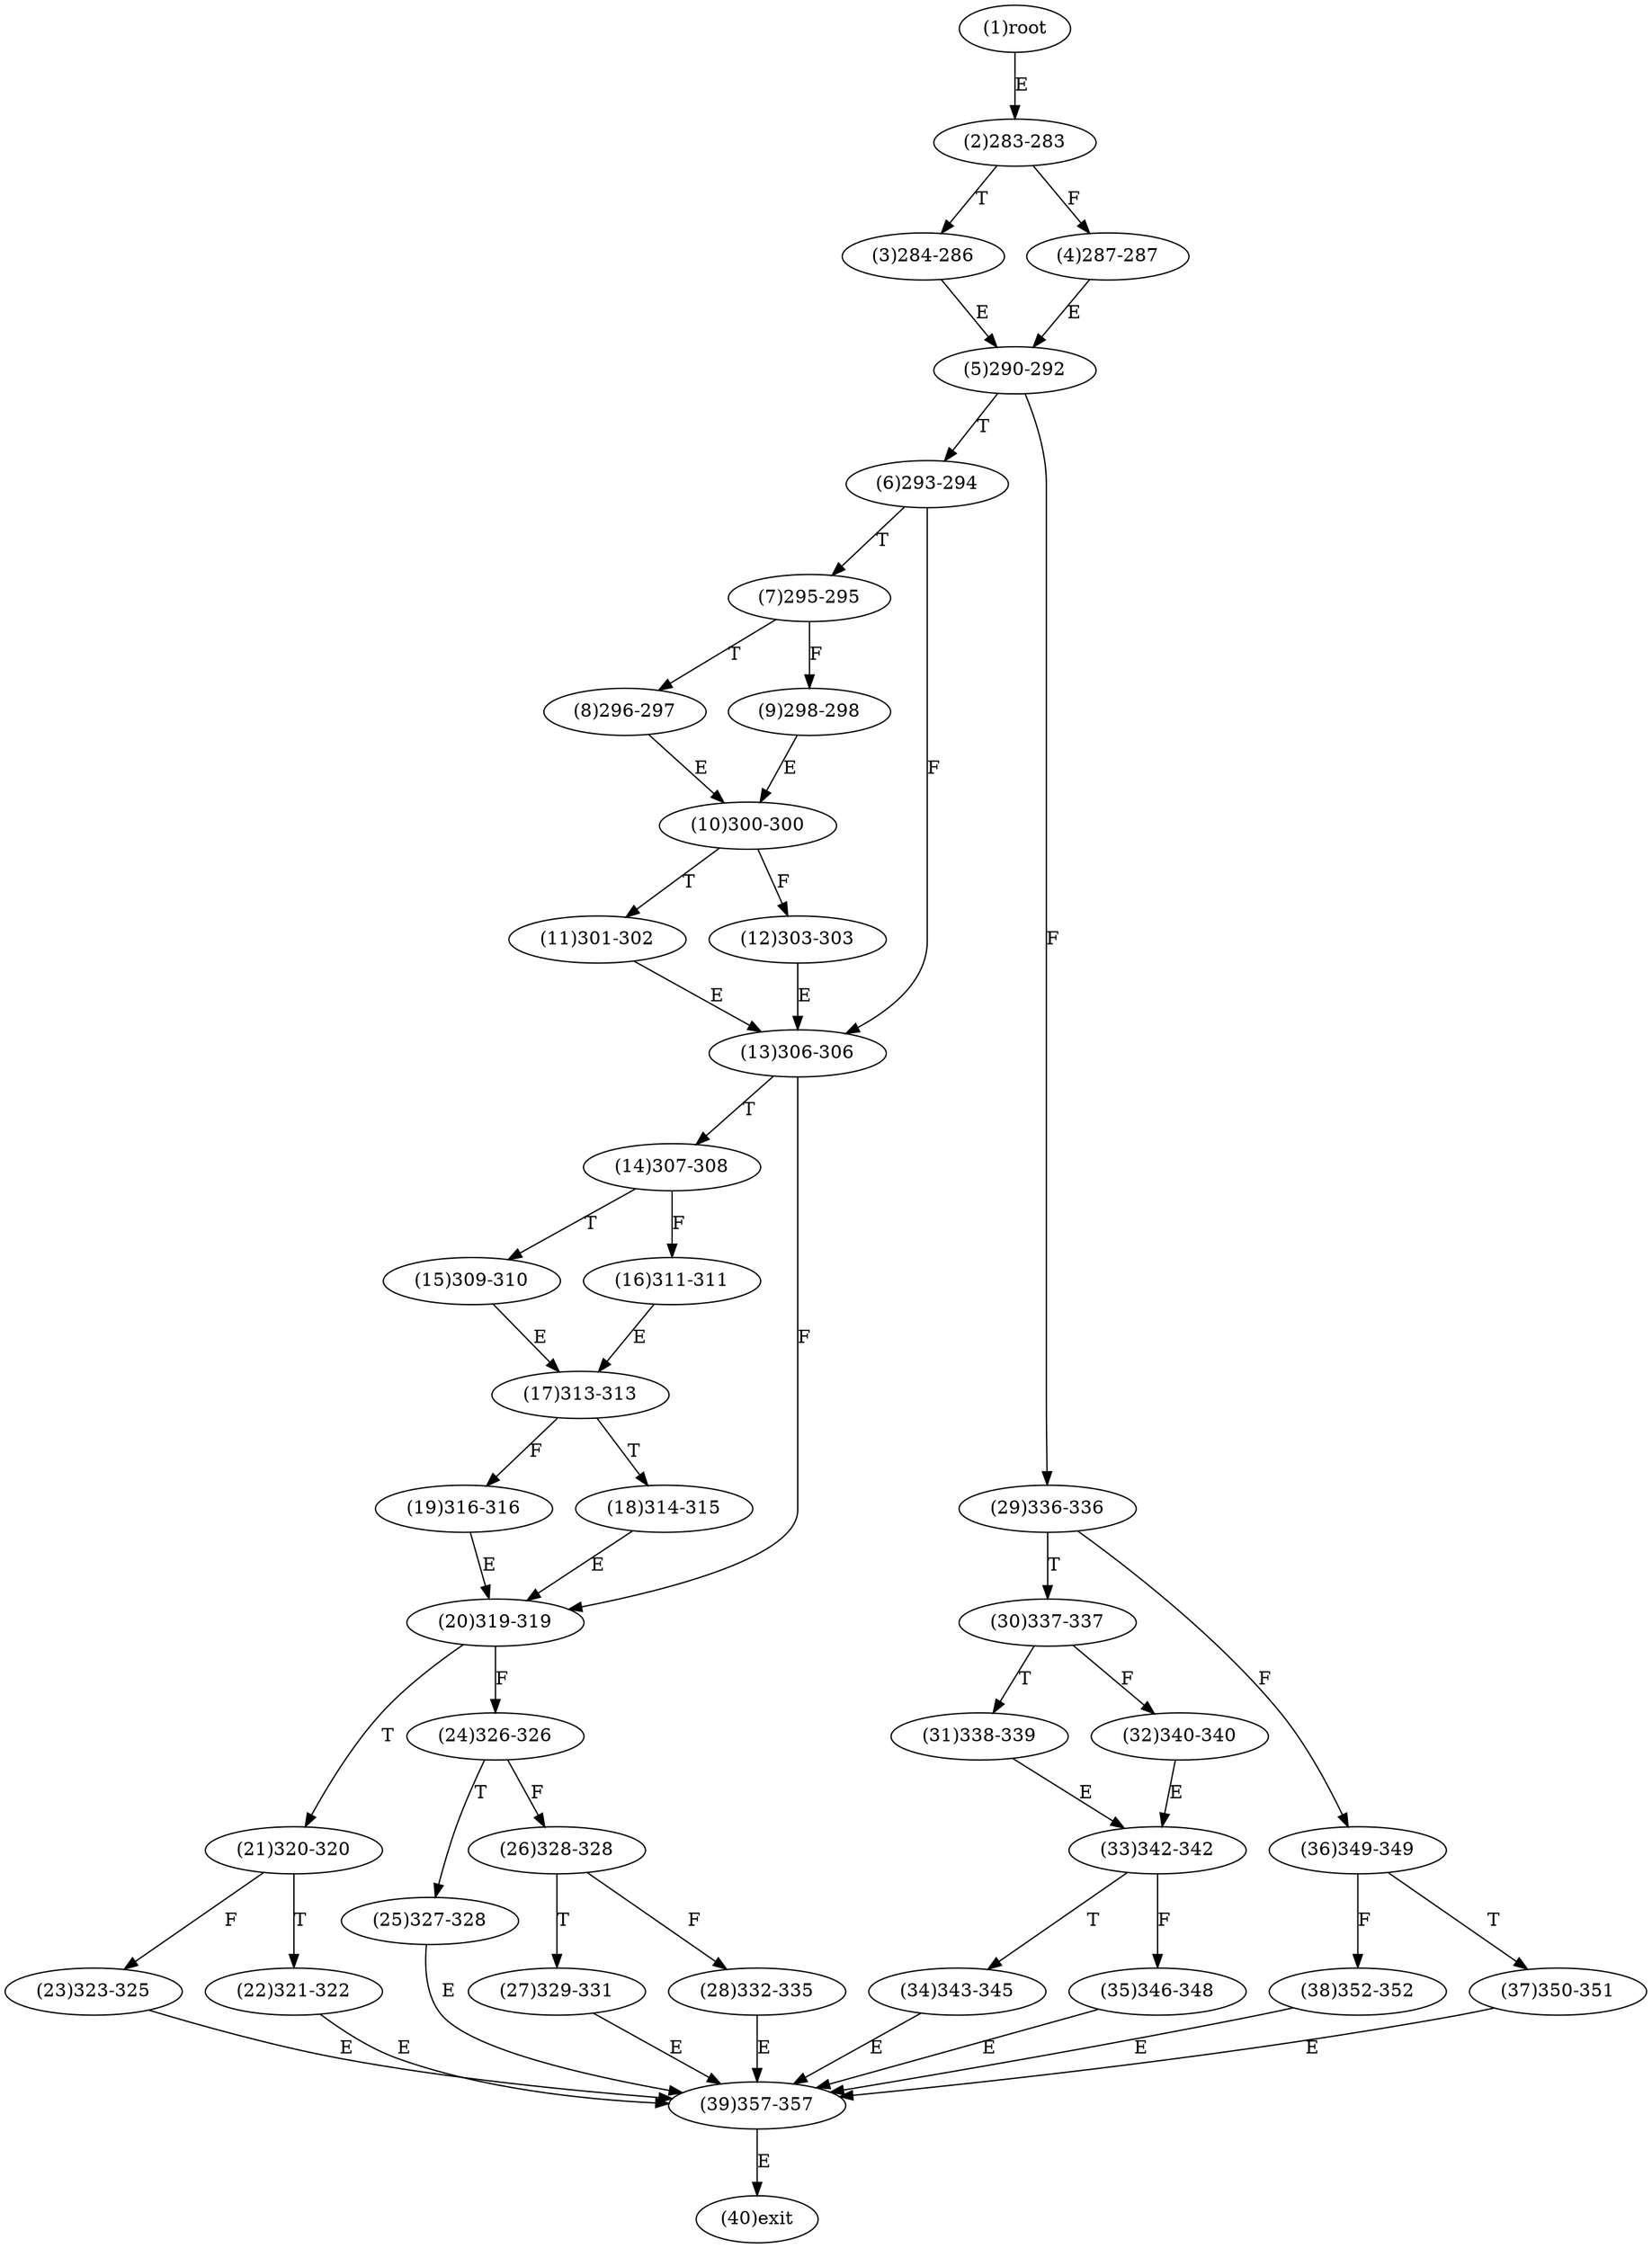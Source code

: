 digraph "" { 
1[ label="(1)root"];
2[ label="(2)283-283"];
3[ label="(3)284-286"];
4[ label="(4)287-287"];
5[ label="(5)290-292"];
6[ label="(6)293-294"];
7[ label="(7)295-295"];
8[ label="(8)296-297"];
9[ label="(9)298-298"];
10[ label="(10)300-300"];
11[ label="(11)301-302"];
12[ label="(12)303-303"];
13[ label="(13)306-306"];
14[ label="(14)307-308"];
15[ label="(15)309-310"];
17[ label="(17)313-313"];
16[ label="(16)311-311"];
19[ label="(19)316-316"];
18[ label="(18)314-315"];
21[ label="(21)320-320"];
20[ label="(20)319-319"];
23[ label="(23)323-325"];
22[ label="(22)321-322"];
25[ label="(25)327-328"];
24[ label="(24)326-326"];
27[ label="(27)329-331"];
26[ label="(26)328-328"];
29[ label="(29)336-336"];
28[ label="(28)332-335"];
31[ label="(31)338-339"];
30[ label="(30)337-337"];
34[ label="(34)343-345"];
35[ label="(35)346-348"];
32[ label="(32)340-340"];
33[ label="(33)342-342"];
38[ label="(38)352-352"];
39[ label="(39)357-357"];
36[ label="(36)349-349"];
37[ label="(37)350-351"];
40[ label="(40)exit"];
1->2[ label="E"];
2->4[ label="F"];
2->3[ label="T"];
3->5[ label="E"];
4->5[ label="E"];
5->29[ label="F"];
5->6[ label="T"];
6->13[ label="F"];
6->7[ label="T"];
7->9[ label="F"];
7->8[ label="T"];
8->10[ label="E"];
9->10[ label="E"];
10->12[ label="F"];
10->11[ label="T"];
11->13[ label="E"];
12->13[ label="E"];
13->20[ label="F"];
13->14[ label="T"];
14->16[ label="F"];
14->15[ label="T"];
15->17[ label="E"];
16->17[ label="E"];
17->19[ label="F"];
17->18[ label="T"];
18->20[ label="E"];
19->20[ label="E"];
20->24[ label="F"];
20->21[ label="T"];
21->23[ label="F"];
21->22[ label="T"];
22->39[ label="E"];
23->39[ label="E"];
24->26[ label="F"];
24->25[ label="T"];
25->39[ label="E"];
26->28[ label="F"];
26->27[ label="T"];
27->39[ label="E"];
28->39[ label="E"];
29->36[ label="F"];
29->30[ label="T"];
30->32[ label="F"];
30->31[ label="T"];
31->33[ label="E"];
32->33[ label="E"];
33->35[ label="F"];
33->34[ label="T"];
34->39[ label="E"];
35->39[ label="E"];
36->38[ label="F"];
36->37[ label="T"];
37->39[ label="E"];
38->39[ label="E"];
39->40[ label="E"];
}